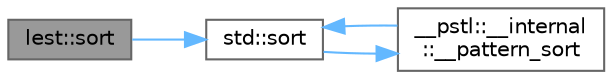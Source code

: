 digraph "lest::sort"
{
 // LATEX_PDF_SIZE
  bgcolor="transparent";
  edge [fontname=Helvetica,fontsize=10,labelfontname=Helvetica,labelfontsize=10];
  node [fontname=Helvetica,fontsize=10,shape=box,height=0.2,width=0.4];
  rankdir="LR";
  Node1 [id="Node000001",label="lest::sort",height=0.2,width=0.4,color="gray40", fillcolor="grey60", style="filled", fontcolor="black",tooltip=" "];
  Node1 -> Node2 [id="edge4_Node000001_Node000002",color="steelblue1",style="solid",tooltip=" "];
  Node2 [id="Node000002",label="std::sort",height=0.2,width=0.4,color="grey40", fillcolor="white", style="filled",URL="$namespacestd.html#a73a397864aa701b5bd48fae555f4f935",tooltip=" "];
  Node2 -> Node3 [id="edge5_Node000002_Node000003",color="steelblue1",style="solid",tooltip=" "];
  Node3 [id="Node000003",label="__pstl::__internal\l::__pattern_sort",height=0.2,width=0.4,color="grey40", fillcolor="white", style="filled",URL="$namespace____pstl_1_1____internal.html#a5ccc13fdf58da10d6d45be7770ad0a4c",tooltip=" "];
  Node3 -> Node2 [id="edge6_Node000003_Node000002",color="steelblue1",style="solid",tooltip=" "];
}
